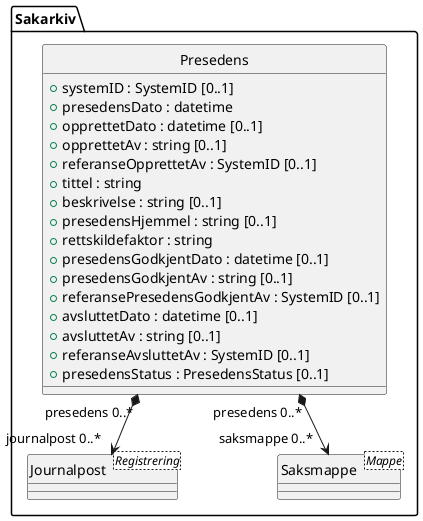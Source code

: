 @startuml
skinparam nodesep 100
hide circle
class Sakarkiv.Presedens {
  +systemID : SystemID [0..1]
  +presedensDato : datetime
  +opprettetDato : datetime [0..1]
  +opprettetAv : string [0..1]
  +referanseOpprettetAv : SystemID [0..1]
  +tittel : string
  +beskrivelse : string [0..1]
  +presedensHjemmel : string [0..1]
  +rettskildefaktor : string
  +presedensGodkjentDato : datetime [0..1]
  +presedensGodkjentAv : string [0..1]
  +referansePresedensGodkjentAv : SystemID [0..1]
  +avsluttetDato : datetime [0..1]
  +avsluttetAv : string [0..1]
  +referanseAvsluttetAv : SystemID [0..1]
  +presedensStatus : PresedensStatus [0..1]
}
class Sakarkiv.Journalpost <Registrering> {
}
Sakarkiv.Presedens "presedens 0..*" *--> "journalpost 0..*" Sakarkiv.Journalpost
class Sakarkiv.Saksmappe <Mappe> {
}
Sakarkiv.Presedens "presedens 0..*" *--> "saksmappe 0..*" Sakarkiv.Saksmappe
@enduml

